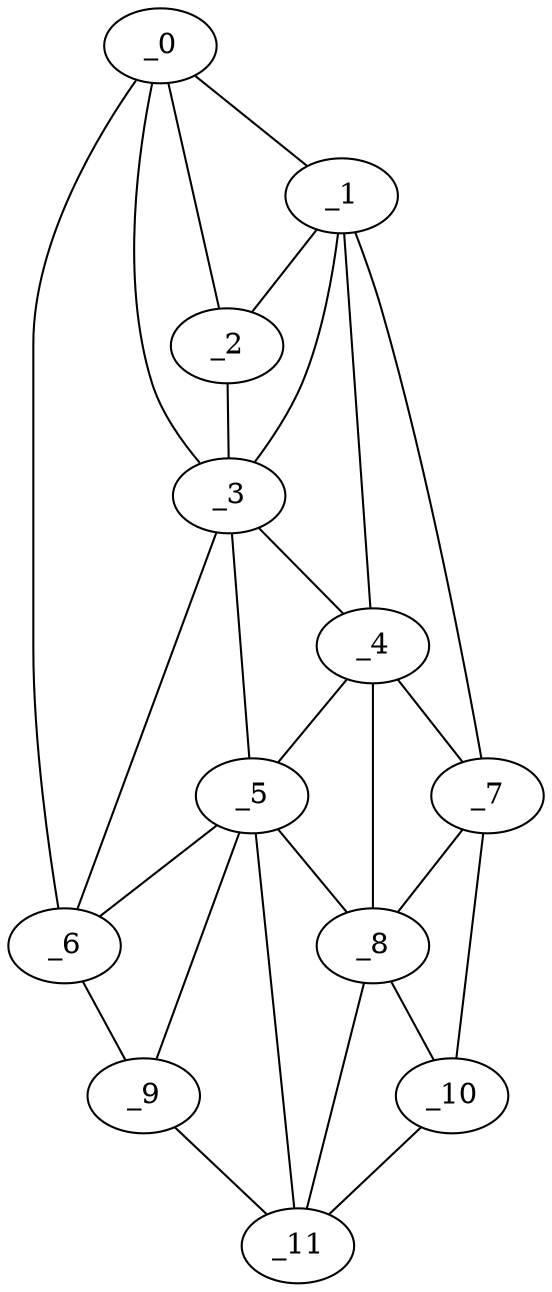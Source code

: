 graph "obj40__195.gxl" {
	_0	 [x=5,
		y=84];
	_1	 [x=6,
		y=47];
	_0 -- _1	 [valence=1];
	_2	 [x=6,
		y=61];
	_0 -- _2	 [valence=2];
	_3	 [x=51,
		y=53];
	_0 -- _3	 [valence=1];
	_6	 [x=93,
		y=94];
	_0 -- _6	 [valence=1];
	_1 -- _2	 [valence=1];
	_1 -- _3	 [valence=2];
	_4	 [x=67,
		y=50];
	_1 -- _4	 [valence=2];
	_7	 [x=99,
		y=50];
	_1 -- _7	 [valence=1];
	_2 -- _3	 [valence=2];
	_3 -- _4	 [valence=1];
	_5	 [x=93,
		y=73];
	_3 -- _5	 [valence=2];
	_3 -- _6	 [valence=2];
	_4 -- _5	 [valence=2];
	_4 -- _7	 [valence=2];
	_8	 [x=100,
		y=59];
	_4 -- _8	 [valence=2];
	_5 -- _6	 [valence=2];
	_5 -- _8	 [valence=1];
	_9	 [x=121,
		y=86];
	_5 -- _9	 [valence=2];
	_11	 [x=125,
		y=80];
	_5 -- _11	 [valence=1];
	_6 -- _9	 [valence=1];
	_7 -- _8	 [valence=1];
	_10	 [x=125,
		y=60];
	_7 -- _10	 [valence=1];
	_8 -- _10	 [valence=2];
	_8 -- _11	 [valence=1];
	_9 -- _11	 [valence=1];
	_10 -- _11	 [valence=1];
}
